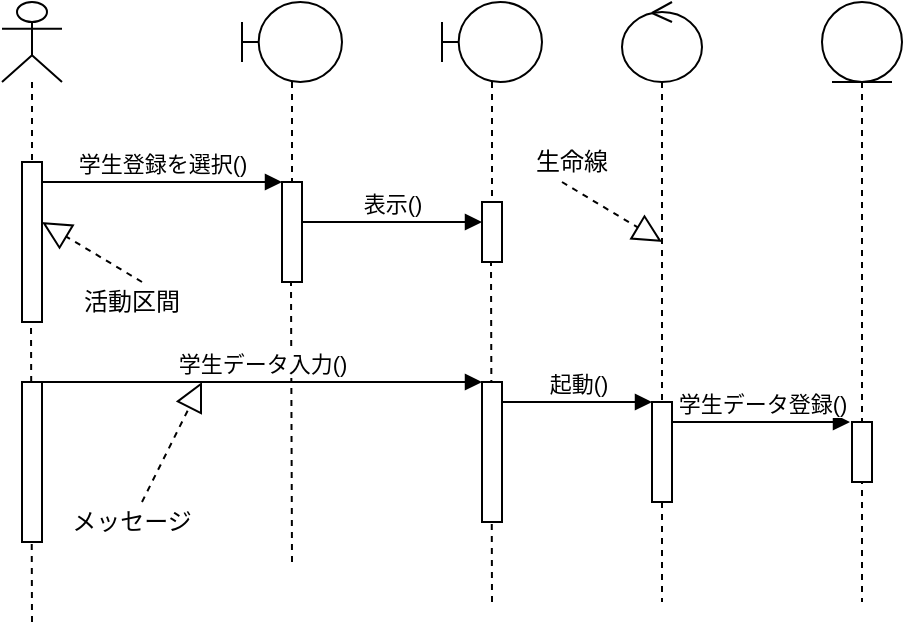 <mxfile version="28.2.1">
  <diagram name="ページ1" id="RiEHnwqEQdeUwzM_8pw-">
    <mxGraphModel dx="1025" dy="417" grid="1" gridSize="10" guides="1" tooltips="1" connect="1" arrows="1" fold="1" page="1" pageScale="1" pageWidth="827" pageHeight="1169" math="0" shadow="0">
      <root>
        <mxCell id="0" />
        <mxCell id="1" parent="0" />
        <mxCell id="vaoqcSsfuAZCwDtZJ45V-6" value="" style="shape=umlLifeline;perimeter=lifelinePerimeter;whiteSpace=wrap;html=1;container=1;dropTarget=0;collapsible=0;recursiveResize=0;outlineConnect=0;portConstraint=eastwest;newEdgeStyle={&quot;curved&quot;:0,&quot;rounded&quot;:0};participant=umlActor;" vertex="1" parent="1">
          <mxGeometry x="70" y="40" width="30" height="80" as="geometry" />
        </mxCell>
        <mxCell id="vaoqcSsfuAZCwDtZJ45V-7" value="" style="html=1;points=[[0,0,0,0,5],[0,1,0,0,-5],[1,0,0,0,5],[1,1,0,0,-5]];perimeter=orthogonalPerimeter;outlineConnect=0;targetShapes=umlLifeline;portConstraint=eastwest;newEdgeStyle={&quot;curved&quot;:0,&quot;rounded&quot;:0};" vertex="1" parent="1">
          <mxGeometry x="80" y="120" width="10" height="80" as="geometry" />
        </mxCell>
        <mxCell id="vaoqcSsfuAZCwDtZJ45V-8" value="学生登録を選択()" style="html=1;verticalAlign=bottom;endArrow=block;curved=0;rounded=0;" edge="1" parent="1" target="vaoqcSsfuAZCwDtZJ45V-10">
          <mxGeometry width="80" relative="1" as="geometry">
            <mxPoint x="90" y="130" as="sourcePoint" />
            <mxPoint x="200" y="130" as="targetPoint" />
          </mxGeometry>
        </mxCell>
        <mxCell id="vaoqcSsfuAZCwDtZJ45V-9" value="" style="shape=umlLifeline;perimeter=lifelinePerimeter;whiteSpace=wrap;html=1;container=1;dropTarget=0;collapsible=0;recursiveResize=0;outlineConnect=0;portConstraint=eastwest;newEdgeStyle={&quot;curved&quot;:0,&quot;rounded&quot;:0};participant=umlBoundary;" vertex="1" parent="1">
          <mxGeometry x="190" y="40" width="50" height="90" as="geometry" />
        </mxCell>
        <mxCell id="vaoqcSsfuAZCwDtZJ45V-10" value="" style="html=1;points=[[0,0,0,0,5],[0,1,0,0,-5],[1,0,0,0,5],[1,1,0,0,-5]];perimeter=orthogonalPerimeter;outlineConnect=0;targetShapes=umlLifeline;portConstraint=eastwest;newEdgeStyle={&quot;curved&quot;:0,&quot;rounded&quot;:0};" vertex="1" parent="1">
          <mxGeometry x="210" y="130" width="10" height="50" as="geometry" />
        </mxCell>
        <mxCell id="vaoqcSsfuAZCwDtZJ45V-11" value="表示()" style="html=1;verticalAlign=bottom;endArrow=block;curved=0;rounded=0;" edge="1" parent="1" target="vaoqcSsfuAZCwDtZJ45V-13">
          <mxGeometry width="80" relative="1" as="geometry">
            <mxPoint x="220" y="150" as="sourcePoint" />
            <mxPoint x="300" y="160" as="targetPoint" />
          </mxGeometry>
        </mxCell>
        <mxCell id="vaoqcSsfuAZCwDtZJ45V-12" value="" style="shape=umlLifeline;perimeter=lifelinePerimeter;whiteSpace=wrap;html=1;container=1;dropTarget=0;collapsible=0;recursiveResize=0;outlineConnect=0;portConstraint=eastwest;newEdgeStyle={&quot;curved&quot;:0,&quot;rounded&quot;:0};participant=umlBoundary;" vertex="1" parent="1">
          <mxGeometry x="290" y="40" width="50" height="100" as="geometry" />
        </mxCell>
        <mxCell id="vaoqcSsfuAZCwDtZJ45V-13" value="" style="html=1;points=[[0,0,0,0,5],[0,1,0,0,-5],[1,0,0,0,5],[1,1,0,0,-5]];perimeter=orthogonalPerimeter;outlineConnect=0;targetShapes=umlLifeline;portConstraint=eastwest;newEdgeStyle={&quot;curved&quot;:0,&quot;rounded&quot;:0};" vertex="1" parent="1">
          <mxGeometry x="310" y="140" width="10" height="30" as="geometry" />
        </mxCell>
        <mxCell id="vaoqcSsfuAZCwDtZJ45V-15" value="" style="endArrow=none;dashed=1;html=1;rounded=0;" edge="1" parent="1">
          <mxGeometry width="50" height="50" relative="1" as="geometry">
            <mxPoint x="85" y="350" as="sourcePoint" />
            <mxPoint x="84.5" y="200" as="targetPoint" />
          </mxGeometry>
        </mxCell>
        <mxCell id="vaoqcSsfuAZCwDtZJ45V-21" value="" style="endArrow=none;dashed=1;html=1;rounded=0;" edge="1" parent="1" target="vaoqcSsfuAZCwDtZJ45V-20">
          <mxGeometry width="50" height="50" relative="1" as="geometry">
            <mxPoint x="85" y="250" as="sourcePoint" />
            <mxPoint x="84.5" y="200" as="targetPoint" />
          </mxGeometry>
        </mxCell>
        <mxCell id="vaoqcSsfuAZCwDtZJ45V-20" value="" style="html=1;points=[[0,0,0,0,5],[0,1,0,0,-5],[1,0,0,0,5],[1,1,0,0,-5]];perimeter=orthogonalPerimeter;outlineConnect=0;targetShapes=umlLifeline;portConstraint=eastwest;newEdgeStyle={&quot;curved&quot;:0,&quot;rounded&quot;:0};" vertex="1" parent="1">
          <mxGeometry x="80" y="230" width="10" height="80" as="geometry" />
        </mxCell>
        <mxCell id="vaoqcSsfuAZCwDtZJ45V-22" value="" style="endArrow=none;dashed=1;html=1;rounded=0;" edge="1" parent="1">
          <mxGeometry width="50" height="50" relative="1" as="geometry">
            <mxPoint x="215" y="320" as="sourcePoint" />
            <mxPoint x="214.5" y="180" as="targetPoint" />
          </mxGeometry>
        </mxCell>
        <mxCell id="vaoqcSsfuAZCwDtZJ45V-23" value="学生データ入力()" style="html=1;verticalAlign=bottom;endArrow=block;curved=0;rounded=0;" edge="1" parent="1">
          <mxGeometry width="80" relative="1" as="geometry">
            <mxPoint x="90" y="230" as="sourcePoint" />
            <mxPoint x="310" y="230" as="targetPoint" />
          </mxGeometry>
        </mxCell>
        <mxCell id="vaoqcSsfuAZCwDtZJ45V-24" value="" style="endArrow=none;dashed=1;html=1;rounded=0;" edge="1" parent="1">
          <mxGeometry width="50" height="50" relative="1" as="geometry">
            <mxPoint x="315" y="340" as="sourcePoint" />
            <mxPoint x="314.5" y="170" as="targetPoint" />
          </mxGeometry>
        </mxCell>
        <mxCell id="vaoqcSsfuAZCwDtZJ45V-25" value="" style="html=1;points=[[0,0,0,0,5],[0,1,0,0,-5],[1,0,0,0,5],[1,1,0,0,-5]];perimeter=orthogonalPerimeter;outlineConnect=0;targetShapes=umlLifeline;portConstraint=eastwest;newEdgeStyle={&quot;curved&quot;:0,&quot;rounded&quot;:0};" vertex="1" parent="1">
          <mxGeometry x="310" y="230" width="10" height="70" as="geometry" />
        </mxCell>
        <mxCell id="vaoqcSsfuAZCwDtZJ45V-28" value="" style="shape=umlLifeline;perimeter=lifelinePerimeter;whiteSpace=wrap;html=1;container=1;dropTarget=0;collapsible=0;recursiveResize=0;outlineConnect=0;portConstraint=eastwest;newEdgeStyle={&quot;curved&quot;:0,&quot;rounded&quot;:0};participant=umlControl;" vertex="1" parent="1">
          <mxGeometry x="380" y="40" width="40" height="300" as="geometry" />
        </mxCell>
        <mxCell id="vaoqcSsfuAZCwDtZJ45V-29" value="" style="html=1;points=[[0,0,0,0,5],[0,1,0,0,-5],[1,0,0,0,5],[1,1,0,0,-5]];perimeter=orthogonalPerimeter;outlineConnect=0;targetShapes=umlLifeline;portConstraint=eastwest;newEdgeStyle={&quot;curved&quot;:0,&quot;rounded&quot;:0};" vertex="1" parent="vaoqcSsfuAZCwDtZJ45V-28">
          <mxGeometry x="15" y="200" width="10" height="50" as="geometry" />
        </mxCell>
        <mxCell id="vaoqcSsfuAZCwDtZJ45V-32" value="起動()" style="html=1;verticalAlign=bottom;endArrow=block;curved=0;rounded=0;" edge="1" parent="1">
          <mxGeometry width="80" relative="1" as="geometry">
            <mxPoint x="320" y="240" as="sourcePoint" />
            <mxPoint x="395" y="240" as="targetPoint" />
          </mxGeometry>
        </mxCell>
        <mxCell id="vaoqcSsfuAZCwDtZJ45V-37" value="" style="endArrow=block;dashed=1;endFill=0;endSize=12;html=1;rounded=0;" edge="1" parent="1">
          <mxGeometry width="160" relative="1" as="geometry">
            <mxPoint x="140" y="180" as="sourcePoint" />
            <mxPoint x="90" y="150" as="targetPoint" />
          </mxGeometry>
        </mxCell>
        <mxCell id="vaoqcSsfuAZCwDtZJ45V-38" value="活動区間" style="text;html=1;align=center;verticalAlign=middle;whiteSpace=wrap;rounded=0;" vertex="1" parent="1">
          <mxGeometry x="110" y="180" width="50" height="20" as="geometry" />
        </mxCell>
        <mxCell id="vaoqcSsfuAZCwDtZJ45V-39" value="" style="endArrow=block;dashed=1;endFill=0;endSize=12;html=1;rounded=0;" edge="1" parent="1">
          <mxGeometry width="160" relative="1" as="geometry">
            <mxPoint x="140" y="290" as="sourcePoint" />
            <mxPoint x="170" y="230" as="targetPoint" />
          </mxGeometry>
        </mxCell>
        <mxCell id="vaoqcSsfuAZCwDtZJ45V-40" value="メッセージ" style="text;html=1;align=center;verticalAlign=middle;whiteSpace=wrap;rounded=0;" vertex="1" parent="1">
          <mxGeometry x="100" y="290" width="70" height="20" as="geometry" />
        </mxCell>
        <mxCell id="vaoqcSsfuAZCwDtZJ45V-41" value="" style="endArrow=block;dashed=1;endFill=0;endSize=12;html=1;rounded=0;" edge="1" parent="1">
          <mxGeometry width="160" relative="1" as="geometry">
            <mxPoint x="350" y="130" as="sourcePoint" />
            <mxPoint x="400" y="160" as="targetPoint" />
          </mxGeometry>
        </mxCell>
        <mxCell id="vaoqcSsfuAZCwDtZJ45V-43" value="生命線" style="text;html=1;align=center;verticalAlign=middle;whiteSpace=wrap;rounded=0;" vertex="1" parent="1">
          <mxGeometry x="330" y="110" width="50" height="20" as="geometry" />
        </mxCell>
        <mxCell id="vaoqcSsfuAZCwDtZJ45V-44" value="" style="shape=umlLifeline;perimeter=lifelinePerimeter;whiteSpace=wrap;html=1;container=1;dropTarget=0;collapsible=0;recursiveResize=0;outlineConnect=0;portConstraint=eastwest;newEdgeStyle={&quot;curved&quot;:0,&quot;rounded&quot;:0};participant=umlEntity;" vertex="1" parent="1">
          <mxGeometry x="480" y="40" width="40" height="300" as="geometry" />
        </mxCell>
        <mxCell id="vaoqcSsfuAZCwDtZJ45V-48" value="" style="html=1;points=[[0,0,0,0,5],[0,1,0,0,-5],[1,0,0,0,5],[1,1,0,0,-5]];perimeter=orthogonalPerimeter;outlineConnect=0;targetShapes=umlLifeline;portConstraint=eastwest;newEdgeStyle={&quot;curved&quot;:0,&quot;rounded&quot;:0};" vertex="1" parent="vaoqcSsfuAZCwDtZJ45V-44">
          <mxGeometry x="15" y="210" width="10" height="30" as="geometry" />
        </mxCell>
        <mxCell id="vaoqcSsfuAZCwDtZJ45V-49" value="学生データ登録()" style="html=1;verticalAlign=bottom;endArrow=block;curved=0;rounded=0;" edge="1" parent="1" source="vaoqcSsfuAZCwDtZJ45V-29">
          <mxGeometry width="80" relative="1" as="geometry">
            <mxPoint x="414" y="250" as="sourcePoint" />
            <mxPoint x="494" y="250" as="targetPoint" />
          </mxGeometry>
        </mxCell>
      </root>
    </mxGraphModel>
  </diagram>
</mxfile>
